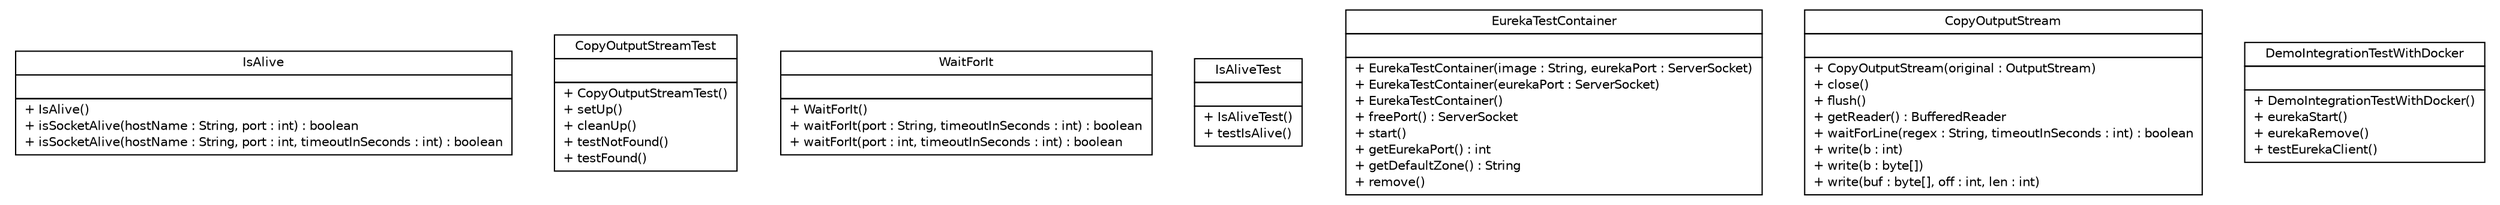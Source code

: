 #!/usr/local/bin/dot
#
# Class diagram 
# Generated by UMLGraph version R5_6-24-gf6e263 (http://www.umlgraph.org/)
#

digraph G {
	edge [fontname="Helvetica",fontsize=10,labelfontname="Helvetica",labelfontsize=10];
	node [fontname="Helvetica",fontsize=10,shape=plaintext];
	nodesep=0.25;
	ranksep=0.5;
	// cn.home1.test.IsAlive
	c14 [label=<<table title="cn.home1.test.IsAlive" border="0" cellborder="1" cellspacing="0" cellpadding="2" port="p" href="./IsAlive.html">
		<tr><td><table border="0" cellspacing="0" cellpadding="1">
<tr><td align="center" balign="center"> IsAlive </td></tr>
		</table></td></tr>
		<tr><td><table border="0" cellspacing="0" cellpadding="1">
<tr><td align="left" balign="left">  </td></tr>
		</table></td></tr>
		<tr><td><table border="0" cellspacing="0" cellpadding="1">
<tr><td align="left" balign="left"> + IsAlive() </td></tr>
<tr><td align="left" balign="left"> + isSocketAlive(hostName : String, port : int) : boolean </td></tr>
<tr><td align="left" balign="left"> + isSocketAlive(hostName : String, port : int, timeoutInSeconds : int) : boolean </td></tr>
		</table></td></tr>
		</table>>, URL="./IsAlive.html", fontname="Helvetica", fontcolor="black", fontsize=10.0];
	// cn.home1.test.CopyOutputStreamTest
	c15 [label=<<table title="cn.home1.test.CopyOutputStreamTest" border="0" cellborder="1" cellspacing="0" cellpadding="2" port="p" href="./CopyOutputStreamTest.html">
		<tr><td><table border="0" cellspacing="0" cellpadding="1">
<tr><td align="center" balign="center"> CopyOutputStreamTest </td></tr>
		</table></td></tr>
		<tr><td><table border="0" cellspacing="0" cellpadding="1">
<tr><td align="left" balign="left">  </td></tr>
		</table></td></tr>
		<tr><td><table border="0" cellspacing="0" cellpadding="1">
<tr><td align="left" balign="left"> + CopyOutputStreamTest() </td></tr>
<tr><td align="left" balign="left"> + setUp() </td></tr>
<tr><td align="left" balign="left"> + cleanUp() </td></tr>
<tr><td align="left" balign="left"> + testNotFound() </td></tr>
<tr><td align="left" balign="left"> + testFound() </td></tr>
		</table></td></tr>
		</table>>, URL="./CopyOutputStreamTest.html", fontname="Helvetica", fontcolor="black", fontsize=10.0];
	// cn.home1.test.WaitForIt
	c16 [label=<<table title="cn.home1.test.WaitForIt" border="0" cellborder="1" cellspacing="0" cellpadding="2" port="p" href="./WaitForIt.html">
		<tr><td><table border="0" cellspacing="0" cellpadding="1">
<tr><td align="center" balign="center"> WaitForIt </td></tr>
		</table></td></tr>
		<tr><td><table border="0" cellspacing="0" cellpadding="1">
<tr><td align="left" balign="left">  </td></tr>
		</table></td></tr>
		<tr><td><table border="0" cellspacing="0" cellpadding="1">
<tr><td align="left" balign="left"> + WaitForIt() </td></tr>
<tr><td align="left" balign="left"> + waitForIt(port : String, timeoutInSeconds : int) : boolean </td></tr>
<tr><td align="left" balign="left"> + waitForIt(port : int, timeoutInSeconds : int) : boolean </td></tr>
		</table></td></tr>
		</table>>, URL="./WaitForIt.html", fontname="Helvetica", fontcolor="black", fontsize=10.0];
	// cn.home1.test.IsAliveTest
	c17 [label=<<table title="cn.home1.test.IsAliveTest" border="0" cellborder="1" cellspacing="0" cellpadding="2" port="p" href="./IsAliveTest.html">
		<tr><td><table border="0" cellspacing="0" cellpadding="1">
<tr><td align="center" balign="center"> IsAliveTest </td></tr>
		</table></td></tr>
		<tr><td><table border="0" cellspacing="0" cellpadding="1">
<tr><td align="left" balign="left">  </td></tr>
		</table></td></tr>
		<tr><td><table border="0" cellspacing="0" cellpadding="1">
<tr><td align="left" balign="left"> + IsAliveTest() </td></tr>
<tr><td align="left" balign="left"> + testIsAlive() </td></tr>
		</table></td></tr>
		</table>>, URL="./IsAliveTest.html", fontname="Helvetica", fontcolor="black", fontsize=10.0];
	// cn.home1.test.EurekaTestContainer
	c18 [label=<<table title="cn.home1.test.EurekaTestContainer" border="0" cellborder="1" cellspacing="0" cellpadding="2" port="p" href="./EurekaTestContainer.html">
		<tr><td><table border="0" cellspacing="0" cellpadding="1">
<tr><td align="center" balign="center"> EurekaTestContainer </td></tr>
		</table></td></tr>
		<tr><td><table border="0" cellspacing="0" cellpadding="1">
<tr><td align="left" balign="left">  </td></tr>
		</table></td></tr>
		<tr><td><table border="0" cellspacing="0" cellpadding="1">
<tr><td align="left" balign="left"> + EurekaTestContainer(image : String, eurekaPort : ServerSocket) </td></tr>
<tr><td align="left" balign="left"> + EurekaTestContainer(eurekaPort : ServerSocket) </td></tr>
<tr><td align="left" balign="left"> + EurekaTestContainer() </td></tr>
<tr><td align="left" balign="left"> + freePort() : ServerSocket </td></tr>
<tr><td align="left" balign="left"> + start() </td></tr>
<tr><td align="left" balign="left"> + getEurekaPort() : int </td></tr>
<tr><td align="left" balign="left"> + getDefaultZone() : String </td></tr>
<tr><td align="left" balign="left"> + remove() </td></tr>
		</table></td></tr>
		</table>>, URL="./EurekaTestContainer.html", fontname="Helvetica", fontcolor="black", fontsize=10.0];
	// cn.home1.test.CopyOutputStream
	c19 [label=<<table title="cn.home1.test.CopyOutputStream" border="0" cellborder="1" cellspacing="0" cellpadding="2" port="p" href="./CopyOutputStream.html">
		<tr><td><table border="0" cellspacing="0" cellpadding="1">
<tr><td align="center" balign="center"> CopyOutputStream </td></tr>
		</table></td></tr>
		<tr><td><table border="0" cellspacing="0" cellpadding="1">
<tr><td align="left" balign="left">  </td></tr>
		</table></td></tr>
		<tr><td><table border="0" cellspacing="0" cellpadding="1">
<tr><td align="left" balign="left"> + CopyOutputStream(original : OutputStream) </td></tr>
<tr><td align="left" balign="left"> + close() </td></tr>
<tr><td align="left" balign="left"> + flush() </td></tr>
<tr><td align="left" balign="left"> + getReader() : BufferedReader </td></tr>
<tr><td align="left" balign="left"> + waitForLine(regex : String, timeoutInSeconds : int) : boolean </td></tr>
<tr><td align="left" balign="left"> + write(b : int) </td></tr>
<tr><td align="left" balign="left"> + write(b : byte[]) </td></tr>
<tr><td align="left" balign="left"> + write(buf : byte[], off : int, len : int) </td></tr>
		</table></td></tr>
		</table>>, URL="./CopyOutputStream.html", fontname="Helvetica", fontcolor="black", fontsize=10.0];
	// cn.home1.test.DemoIntegrationTestWithDocker
	c20 [label=<<table title="cn.home1.test.DemoIntegrationTestWithDocker" border="0" cellborder="1" cellspacing="0" cellpadding="2" port="p" href="./DemoIntegrationTestWithDocker.html">
		<tr><td><table border="0" cellspacing="0" cellpadding="1">
<tr><td align="center" balign="center"> DemoIntegrationTestWithDocker </td></tr>
		</table></td></tr>
		<tr><td><table border="0" cellspacing="0" cellpadding="1">
<tr><td align="left" balign="left">  </td></tr>
		</table></td></tr>
		<tr><td><table border="0" cellspacing="0" cellpadding="1">
<tr><td align="left" balign="left"> + DemoIntegrationTestWithDocker() </td></tr>
<tr><td align="left" balign="left"> + eurekaStart() </td></tr>
<tr><td align="left" balign="left"> + eurekaRemove() </td></tr>
<tr><td align="left" balign="left"> + testEurekaClient() </td></tr>
		</table></td></tr>
		</table>>, URL="./DemoIntegrationTestWithDocker.html", fontname="Helvetica", fontcolor="black", fontsize=10.0];
}

